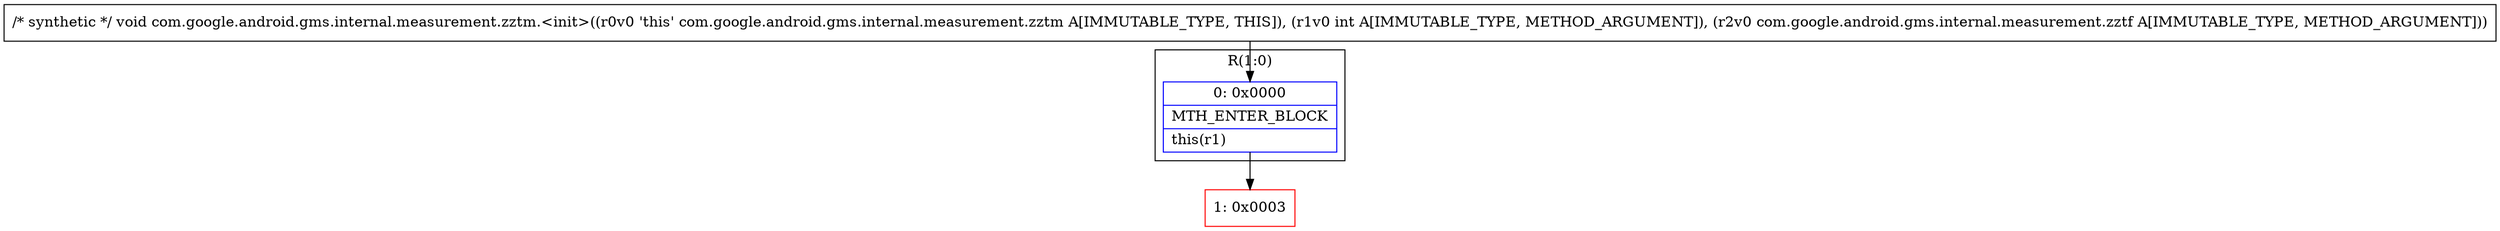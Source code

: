 digraph "CFG forcom.google.android.gms.internal.measurement.zztm.\<init\>(ILcom\/google\/android\/gms\/internal\/measurement\/zztf;)V" {
subgraph cluster_Region_1866620209 {
label = "R(1:0)";
node [shape=record,color=blue];
Node_0 [shape=record,label="{0\:\ 0x0000|MTH_ENTER_BLOCK\l|this(r1)\l}"];
}
Node_1 [shape=record,color=red,label="{1\:\ 0x0003}"];
MethodNode[shape=record,label="{\/* synthetic *\/ void com.google.android.gms.internal.measurement.zztm.\<init\>((r0v0 'this' com.google.android.gms.internal.measurement.zztm A[IMMUTABLE_TYPE, THIS]), (r1v0 int A[IMMUTABLE_TYPE, METHOD_ARGUMENT]), (r2v0 com.google.android.gms.internal.measurement.zztf A[IMMUTABLE_TYPE, METHOD_ARGUMENT])) }"];
MethodNode -> Node_0;
Node_0 -> Node_1;
}

